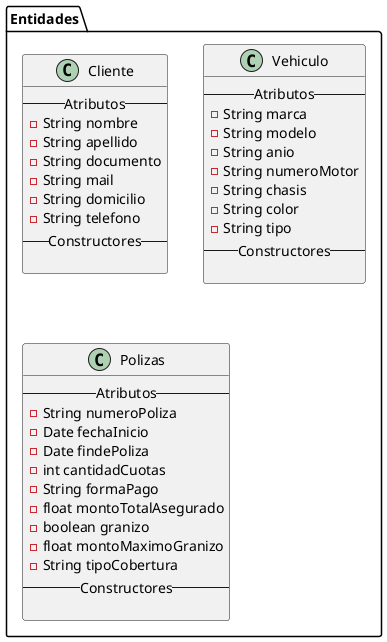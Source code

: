 @startuml
class Entidades.Cliente{
--Atributos--
-String nombre
-String apellido
-String documento
-String mail
-String domicilio
-String telefono
--Constructores--
 
}

class Entidades.Vehiculo{
--Atributos--
-String marca
-String modelo
-String anio
-String numeroMotor
-String chasis
-String color
-String tipo
--Constructores--

}

class Entidades.Polizas{
--Atributos--
-String numeroPoliza
-Date fechaInicio
-Date findePoliza
-int cantidadCuotas
-String formaPago
-float montoTotalAsegurado
-boolean granizo
-float montoMaximoGranizo
-String tipoCobertura
--Constructores--

}


@enduml
